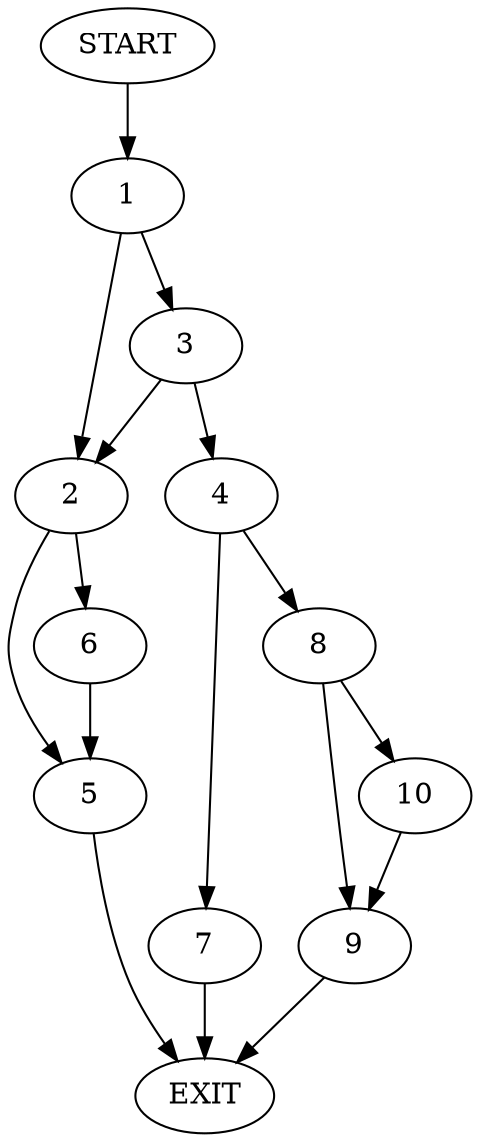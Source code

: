 digraph {
0 [label="START"]
11 [label="EXIT"]
0 -> 1
1 -> 2
1 -> 3
3 -> 4
3 -> 2
2 -> 5
2 -> 6
4 -> 7
4 -> 8
7 -> 11
8 -> 9
8 -> 10
9 -> 11
10 -> 9
6 -> 5
5 -> 11
}
